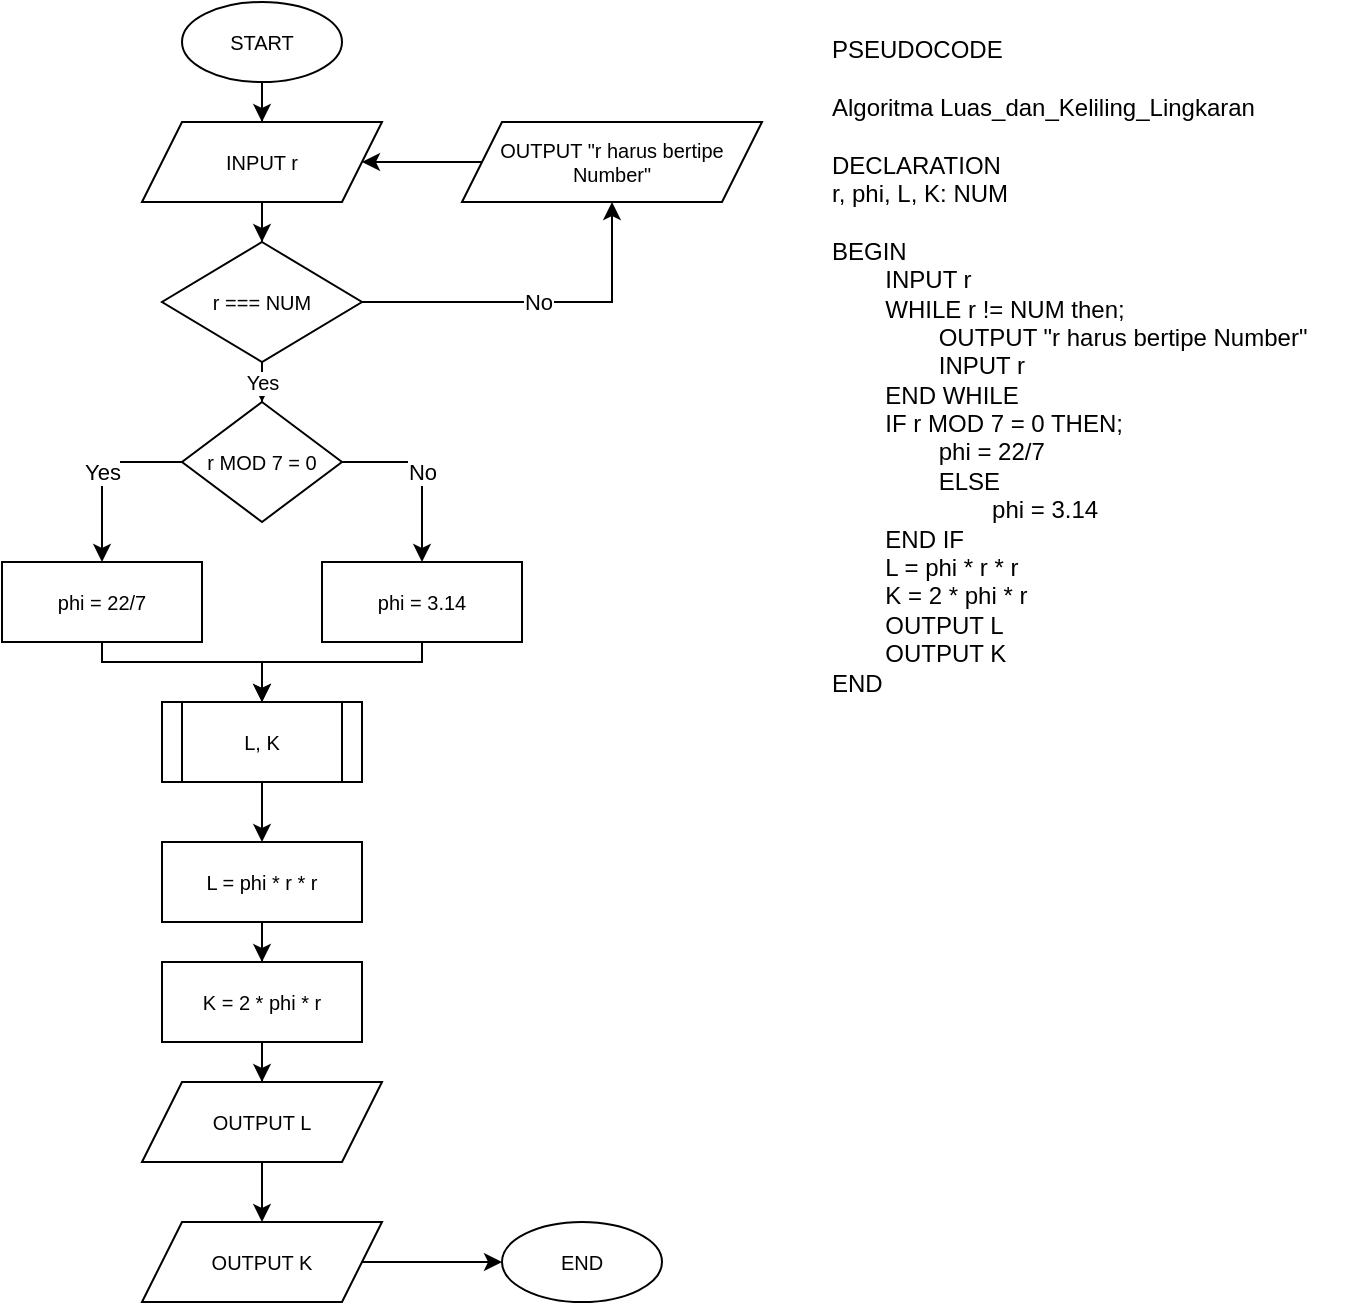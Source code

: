 <mxfile version="22.0.6" type="github" pages="2">
  <diagram name="Luas dan Keliling Lingkaran" id="As60NBWmITr6IcEahLj_">
    <mxGraphModel dx="1730" dy="470" grid="1" gridSize="10" guides="1" tooltips="1" connect="1" arrows="1" fold="1" page="1" pageScale="1" pageWidth="850" pageHeight="1100" math="0" shadow="0">
      <root>
        <mxCell id="0" />
        <mxCell id="1" parent="0" />
        <mxCell id="t3VwvEb-FSoNEl8GtmgG-22" style="edgeStyle=orthogonalEdgeStyle;rounded=0;orthogonalLoop=1;jettySize=auto;html=1;entryX=0.5;entryY=0;entryDx=0;entryDy=0;fontSize=10;" parent="1" source="t3VwvEb-FSoNEl8GtmgG-6" target="t3VwvEb-FSoNEl8GtmgG-13" edge="1">
          <mxGeometry relative="1" as="geometry" />
        </mxCell>
        <mxCell id="t3VwvEb-FSoNEl8GtmgG-6" value="START" style="ellipse;whiteSpace=wrap;html=1;fontSize=10;" parent="1" vertex="1">
          <mxGeometry x="80" y="10" width="80" height="40" as="geometry" />
        </mxCell>
        <mxCell id="t3VwvEb-FSoNEl8GtmgG-24" value="Yes" style="edgeStyle=orthogonalEdgeStyle;rounded=0;orthogonalLoop=1;jettySize=auto;html=1;entryX=0.5;entryY=0;entryDx=0;entryDy=0;fontSize=10;" parent="1" source="t3VwvEb-FSoNEl8GtmgG-8" target="t3VwvEb-FSoNEl8GtmgG-14" edge="1">
          <mxGeometry relative="1" as="geometry" />
        </mxCell>
        <mxCell id="t3VwvEb-FSoNEl8GtmgG-39" value="No" style="edgeStyle=orthogonalEdgeStyle;rounded=0;orthogonalLoop=1;jettySize=auto;html=1;entryX=0.5;entryY=1;entryDx=0;entryDy=0;" parent="1" source="t3VwvEb-FSoNEl8GtmgG-8" target="t3VwvEb-FSoNEl8GtmgG-37" edge="1">
          <mxGeometry relative="1" as="geometry" />
        </mxCell>
        <mxCell id="t3VwvEb-FSoNEl8GtmgG-8" value="r === NUM" style="rhombus;whiteSpace=wrap;html=1;fontSize=10;" parent="1" vertex="1">
          <mxGeometry x="70" y="130" width="100" height="60" as="geometry" />
        </mxCell>
        <mxCell id="t3VwvEb-FSoNEl8GtmgG-28" style="edgeStyle=orthogonalEdgeStyle;rounded=0;orthogonalLoop=1;jettySize=auto;html=1;entryX=0.5;entryY=0;entryDx=0;entryDy=0;fontSize=10;" parent="1" source="t3VwvEb-FSoNEl8GtmgG-10" target="t3VwvEb-FSoNEl8GtmgG-11" edge="1">
          <mxGeometry relative="1" as="geometry" />
        </mxCell>
        <mxCell id="t3VwvEb-FSoNEl8GtmgG-10" value="L = phi * r * r" style="rounded=0;whiteSpace=wrap;html=1;fontSize=10;" parent="1" vertex="1">
          <mxGeometry x="70" y="430" width="100" height="40" as="geometry" />
        </mxCell>
        <mxCell id="t3VwvEb-FSoNEl8GtmgG-29" style="edgeStyle=orthogonalEdgeStyle;rounded=0;orthogonalLoop=1;jettySize=auto;html=1;entryX=0.5;entryY=0;entryDx=0;entryDy=0;fontSize=10;" parent="1" source="t3VwvEb-FSoNEl8GtmgG-11" target="t3VwvEb-FSoNEl8GtmgG-12" edge="1">
          <mxGeometry relative="1" as="geometry" />
        </mxCell>
        <mxCell id="t3VwvEb-FSoNEl8GtmgG-11" value="K = 2 * phi * r" style="rounded=0;whiteSpace=wrap;html=1;fontSize=10;" parent="1" vertex="1">
          <mxGeometry x="70" y="490" width="100" height="40" as="geometry" />
        </mxCell>
        <mxCell id="Z4qwYL4u_Ih5AbIZj-c4-2" style="edgeStyle=orthogonalEdgeStyle;rounded=0;orthogonalLoop=1;jettySize=auto;html=1;entryX=0.5;entryY=0;entryDx=0;entryDy=0;" parent="1" source="t3VwvEb-FSoNEl8GtmgG-12" target="Z4qwYL4u_Ih5AbIZj-c4-1" edge="1">
          <mxGeometry relative="1" as="geometry" />
        </mxCell>
        <mxCell id="t3VwvEb-FSoNEl8GtmgG-12" value="OUTPUT L" style="shape=parallelogram;perimeter=parallelogramPerimeter;whiteSpace=wrap;html=1;fixedSize=1;fontSize=10;" parent="1" vertex="1">
          <mxGeometry x="60" y="550" width="120" height="40" as="geometry" />
        </mxCell>
        <mxCell id="t3VwvEb-FSoNEl8GtmgG-23" style="edgeStyle=orthogonalEdgeStyle;rounded=0;orthogonalLoop=1;jettySize=auto;html=1;entryX=0.5;entryY=0;entryDx=0;entryDy=0;fontSize=10;" parent="1" source="t3VwvEb-FSoNEl8GtmgG-13" target="t3VwvEb-FSoNEl8GtmgG-8" edge="1">
          <mxGeometry relative="1" as="geometry" />
        </mxCell>
        <mxCell id="t3VwvEb-FSoNEl8GtmgG-13" value="INPUT r" style="shape=parallelogram;perimeter=parallelogramPerimeter;whiteSpace=wrap;html=1;fixedSize=1;fontSize=10;" parent="1" vertex="1">
          <mxGeometry x="60" y="70" width="120" height="40" as="geometry" />
        </mxCell>
        <mxCell id="Z4qwYL4u_Ih5AbIZj-c4-7" value="Yes" style="edgeStyle=orthogonalEdgeStyle;rounded=0;orthogonalLoop=1;jettySize=auto;html=1;entryX=0.5;entryY=0;entryDx=0;entryDy=0;" parent="1" source="t3VwvEb-FSoNEl8GtmgG-14" target="Z4qwYL4u_Ih5AbIZj-c4-5" edge="1">
          <mxGeometry relative="1" as="geometry">
            <Array as="points">
              <mxPoint x="40" y="240" />
            </Array>
          </mxGeometry>
        </mxCell>
        <mxCell id="Z4qwYL4u_Ih5AbIZj-c4-8" value="No" style="edgeStyle=orthogonalEdgeStyle;rounded=0;orthogonalLoop=1;jettySize=auto;html=1;entryX=0.5;entryY=0;entryDx=0;entryDy=0;" parent="1" source="t3VwvEb-FSoNEl8GtmgG-14" target="Z4qwYL4u_Ih5AbIZj-c4-6" edge="1">
          <mxGeometry relative="1" as="geometry">
            <Array as="points">
              <mxPoint x="200" y="240" />
            </Array>
          </mxGeometry>
        </mxCell>
        <mxCell id="t3VwvEb-FSoNEl8GtmgG-14" value="r MOD 7 = 0" style="rhombus;whiteSpace=wrap;html=1;fontSize=10;" parent="1" vertex="1">
          <mxGeometry x="80" y="210" width="80" height="60" as="geometry" />
        </mxCell>
        <mxCell id="t3VwvEb-FSoNEl8GtmgG-21" value="END" style="ellipse;whiteSpace=wrap;html=1;fontSize=10;" parent="1" vertex="1">
          <mxGeometry x="240" y="620" width="80" height="40" as="geometry" />
        </mxCell>
        <mxCell id="t3VwvEb-FSoNEl8GtmgG-34" style="edgeStyle=orthogonalEdgeStyle;rounded=0;orthogonalLoop=1;jettySize=auto;html=1;entryX=0.5;entryY=0;entryDx=0;entryDy=0;fontSize=10;" parent="1" source="t3VwvEb-FSoNEl8GtmgG-31" target="t3VwvEb-FSoNEl8GtmgG-10" edge="1">
          <mxGeometry relative="1" as="geometry" />
        </mxCell>
        <mxCell id="t3VwvEb-FSoNEl8GtmgG-31" value="L, K" style="shape=process;whiteSpace=wrap;html=1;backgroundOutline=1;fontSize=10;" parent="1" vertex="1">
          <mxGeometry x="70" y="360" width="100" height="40" as="geometry" />
        </mxCell>
        <mxCell id="t3VwvEb-FSoNEl8GtmgG-40" style="edgeStyle=orthogonalEdgeStyle;rounded=0;orthogonalLoop=1;jettySize=auto;html=1;entryX=1;entryY=0.5;entryDx=0;entryDy=0;" parent="1" source="t3VwvEb-FSoNEl8GtmgG-37" target="t3VwvEb-FSoNEl8GtmgG-13" edge="1">
          <mxGeometry relative="1" as="geometry" />
        </mxCell>
        <mxCell id="t3VwvEb-FSoNEl8GtmgG-37" value="OUTPUT &quot;r harus bertipe Number&quot;" style="shape=parallelogram;perimeter=parallelogramPerimeter;whiteSpace=wrap;html=1;fixedSize=1;fontSize=10;" parent="1" vertex="1">
          <mxGeometry x="220" y="70" width="150" height="40" as="geometry" />
        </mxCell>
        <mxCell id="t3VwvEb-FSoNEl8GtmgG-43" value="PSEUDOCODE&lt;br&gt;&lt;br&gt;&lt;div&gt;Algoritma Luas_dan_Keliling_Lingkaran&lt;/div&gt;&lt;div&gt;&lt;br&gt;&lt;/div&gt;&lt;div&gt;DECLARATION&lt;/div&gt;&lt;div&gt;r, phi, L, K: NUM&lt;/div&gt;&lt;div&gt;&lt;br&gt;&lt;/div&gt;&lt;div&gt;BEGIN&lt;/div&gt;&lt;div&gt;&lt;span style=&quot;white-space: pre;&quot;&gt;&#x9;&lt;/span&gt;INPUT r&lt;/div&gt;&lt;div&gt;&lt;span style=&quot;white-space: pre;&quot;&gt;&#x9;&lt;/span&gt;WHILE&amp;nbsp;r != NUM then;&lt;/div&gt;&lt;div&gt;&lt;span style=&quot;&quot;&gt;&lt;span style=&quot;&quot;&gt;&lt;span style=&quot;white-space: pre;&quot;&gt;&amp;nbsp;&amp;nbsp;&amp;nbsp;&amp;nbsp;&lt;span style=&quot;white-space: pre;&quot;&gt;&#x9;&lt;span style=&quot;white-space: pre;&quot;&gt;&#x9;&lt;/span&gt;&lt;/span&gt;&lt;/span&gt;&lt;/span&gt;OUTPUT &quot;r harus bertipe Number&quot;&lt;/span&gt;&lt;/div&gt;&lt;div&gt;&lt;span style=&quot;&quot;&gt;&lt;span style=&quot;white-space: pre;&quot;&gt;&#x9;&lt;span style=&quot;white-space: pre;&quot;&gt;&#x9;&lt;/span&gt;I&lt;/span&gt;NPUT r&lt;br&gt;&lt;/span&gt;&lt;/div&gt;&lt;div&gt;&lt;span style=&quot;&quot;&gt;&lt;span style=&quot;white-space: pre;&quot;&gt;&#x9;&lt;/span&gt;END WHILE&lt;/span&gt;&lt;/div&gt;&lt;div&gt;&lt;span style=&quot;&quot;&gt;&lt;span style=&quot;&quot;&gt;&lt;span style=&quot;white-space: pre;&quot;&gt;&amp;nbsp;&amp;nbsp;&amp;nbsp;&amp;nbsp;&lt;span style=&quot;white-space: pre;&quot;&gt;&#x9;&lt;/span&gt;&lt;/span&gt;&lt;/span&gt;IF r MOD 7 = 0 THEN;&lt;/span&gt;&lt;/div&gt;&lt;div&gt;&lt;span style=&quot;&quot;&gt;&lt;span style=&quot;&quot;&gt;&lt;span style=&quot;white-space: pre;&quot;&gt;&amp;nbsp;&amp;nbsp;&amp;nbsp;&amp;nbsp;&lt;/span&gt;&lt;span style=&quot;white-space: pre;&quot;&gt;&amp;nbsp;&amp;nbsp;&amp;nbsp;&amp;nbsp;&lt;span style=&quot;white-space: pre;&quot;&gt;&#x9;&lt;/span&gt;phi &lt;/span&gt;&lt;/span&gt;= 22/7&lt;/span&gt;&lt;/div&gt;&lt;div&gt;&lt;span style=&quot;&quot;&gt;&lt;span style=&quot;&quot;&gt;&lt;span style=&quot;white-space: pre;&quot;&gt;&amp;nbsp;&amp;nbsp;&amp;nbsp;&amp;nbsp;&lt;/span&gt;&lt;span style=&quot;white-space: pre;&quot;&gt;&amp;nbsp;&amp;nbsp;&amp;nbsp;&amp;nbsp;&lt;span style=&quot;white-space: pre;&quot;&gt;&#x9;&lt;/span&gt;ELSE&lt;/span&gt;&lt;/span&gt;&lt;/span&gt;&lt;/div&gt;&lt;div&gt;&lt;span style=&quot;&quot;&gt;&lt;span style=&quot;&quot;&gt;&lt;span style=&quot;white-space: pre;&quot;&gt;&amp;nbsp;&amp;nbsp;&amp;nbsp;&amp;nbsp;&lt;/span&gt;&lt;span style=&quot;white-space: pre;&quot;&gt;&amp;nbsp;&amp;nbsp;&amp;nbsp;&amp;nbsp;&lt;/span&gt;&lt;span style=&quot;white-space: pre;&quot;&gt;&amp;nbsp;&amp;nbsp;&amp;nbsp;&amp;nbsp;&lt;span style=&quot;white-space: pre;&quot;&gt;&lt;span style=&quot;white-space: pre;&quot;&gt;&#x9;&lt;span style=&quot;white-space: pre;&quot;&gt;&#x9;&lt;/span&gt;&lt;/span&gt;&lt;/span&gt;phi&lt;/span&gt;&lt;/span&gt;&amp;nbsp;= 3.14&lt;/span&gt;&lt;/div&gt;&lt;div&gt;&lt;span style=&quot;&quot;&gt;&lt;span style=&quot;&quot;&gt;&lt;span style=&quot;white-space: pre;&quot;&gt;&amp;nbsp;&amp;nbsp;&amp;nbsp;&amp;nbsp;&lt;span style=&quot;white-space: pre;&quot;&gt;&#x9;&lt;/span&gt;&lt;/span&gt;&lt;/span&gt;END IF&lt;/span&gt;&lt;/div&gt;&lt;div&gt;&lt;span style=&quot;&quot;&gt;&lt;span style=&quot;white-space: pre;&quot;&gt;&#x9;&lt;/span&gt;L = phi * r * r&lt;/span&gt;&lt;/div&gt;&lt;div&gt;&lt;span style=&quot;&quot;&gt;&lt;span style=&quot;white-space: pre;&quot;&gt;&#x9;&lt;/span&gt;K = 2 * phi * r&lt;/span&gt;&lt;/div&gt;&lt;div&gt;&lt;span style=&quot;&quot;&gt;&lt;span style=&quot;white-space: pre;&quot;&gt;&#x9;&lt;/span&gt;OUTPUT L&lt;/span&gt;&lt;/div&gt;&lt;div&gt;&lt;span style=&quot;&quot;&gt;&lt;span style=&quot;white-space: pre;&quot;&gt;&#x9;&lt;/span&gt;OUTPUT K&lt;/span&gt;&lt;/div&gt;&lt;div&gt;END&lt;/div&gt;" style="text;html=1;align=left;verticalAlign=top;resizable=0;points=[];autosize=1;strokeColor=none;fillColor=none;" parent="1" vertex="1">
          <mxGeometry x="403" y="20" width="260" height="340" as="geometry" />
        </mxCell>
        <mxCell id="Z4qwYL4u_Ih5AbIZj-c4-3" style="edgeStyle=orthogonalEdgeStyle;rounded=0;orthogonalLoop=1;jettySize=auto;html=1;entryX=0;entryY=0.5;entryDx=0;entryDy=0;" parent="1" source="Z4qwYL4u_Ih5AbIZj-c4-1" target="t3VwvEb-FSoNEl8GtmgG-21" edge="1">
          <mxGeometry relative="1" as="geometry" />
        </mxCell>
        <mxCell id="Z4qwYL4u_Ih5AbIZj-c4-1" value="OUTPUT K" style="shape=parallelogram;perimeter=parallelogramPerimeter;whiteSpace=wrap;html=1;fixedSize=1;fontSize=10;" parent="1" vertex="1">
          <mxGeometry x="60" y="620" width="120" height="40" as="geometry" />
        </mxCell>
        <mxCell id="Z4qwYL4u_Ih5AbIZj-c4-9" style="edgeStyle=orthogonalEdgeStyle;rounded=0;orthogonalLoop=1;jettySize=auto;html=1;entryX=0.5;entryY=0;entryDx=0;entryDy=0;" parent="1" source="Z4qwYL4u_Ih5AbIZj-c4-5" target="t3VwvEb-FSoNEl8GtmgG-31" edge="1">
          <mxGeometry relative="1" as="geometry">
            <Array as="points">
              <mxPoint x="40" y="340" />
              <mxPoint x="120" y="340" />
            </Array>
          </mxGeometry>
        </mxCell>
        <mxCell id="Z4qwYL4u_Ih5AbIZj-c4-5" value="phi = 22/7" style="rounded=0;whiteSpace=wrap;html=1;fontSize=10;" parent="1" vertex="1">
          <mxGeometry x="-10" y="290" width="100" height="40" as="geometry" />
        </mxCell>
        <mxCell id="Z4qwYL4u_Ih5AbIZj-c4-10" style="edgeStyle=orthogonalEdgeStyle;rounded=0;orthogonalLoop=1;jettySize=auto;html=1;entryX=0.5;entryY=0;entryDx=0;entryDy=0;" parent="1" source="Z4qwYL4u_Ih5AbIZj-c4-6" target="t3VwvEb-FSoNEl8GtmgG-31" edge="1">
          <mxGeometry relative="1" as="geometry">
            <Array as="points">
              <mxPoint x="200" y="340" />
              <mxPoint x="120" y="340" />
            </Array>
          </mxGeometry>
        </mxCell>
        <mxCell id="Z4qwYL4u_Ih5AbIZj-c4-6" value="phi = 3.14" style="rounded=0;whiteSpace=wrap;html=1;fontSize=10;" parent="1" vertex="1">
          <mxGeometry x="150" y="290" width="100" height="40" as="geometry" />
        </mxCell>
      </root>
    </mxGraphModel>
  </diagram>
  <diagram id="wqfmr4jOKLkk4H2hwCI8" name="Luas Permukaan Dadu">
    <mxGraphModel dx="880" dy="470" grid="1" gridSize="10" guides="1" tooltips="1" connect="1" arrows="1" fold="1" page="1" pageScale="1" pageWidth="850" pageHeight="1100" math="0" shadow="0">
      <root>
        <mxCell id="0" />
        <mxCell id="1" parent="0" />
        <mxCell id="BpDKCNNtxmS4av3gsoay-1" style="edgeStyle=orthogonalEdgeStyle;rounded=0;orthogonalLoop=1;jettySize=auto;html=1;entryX=0.5;entryY=0;entryDx=0;entryDy=0;fontSize=10;" parent="1" source="BpDKCNNtxmS4av3gsoay-2" target="BpDKCNNtxmS4av3gsoay-6" edge="1">
          <mxGeometry relative="1" as="geometry" />
        </mxCell>
        <mxCell id="BpDKCNNtxmS4av3gsoay-2" value="START" style="ellipse;whiteSpace=wrap;html=1;fontSize=10;" parent="1" vertex="1">
          <mxGeometry x="80" y="10" width="80" height="40" as="geometry" />
        </mxCell>
        <mxCell id="BpDKCNNtxmS4av3gsoay-3" value="NO" style="edgeStyle=orthogonalEdgeStyle;rounded=0;orthogonalLoop=1;jettySize=auto;html=1;entryX=0.5;entryY=1;entryDx=0;entryDy=0;" parent="1" source="BpDKCNNtxmS4av3gsoay-4" target="BpDKCNNtxmS4av3gsoay-9" edge="1">
          <mxGeometry relative="1" as="geometry" />
        </mxCell>
        <mxCell id="Ms2kodBLVWQleoR4uPTW-5" value="YES" style="edgeStyle=orthogonalEdgeStyle;rounded=0;orthogonalLoop=1;jettySize=auto;html=1;entryX=0.5;entryY=0;entryDx=0;entryDy=0;" parent="1" source="BpDKCNNtxmS4av3gsoay-4" target="Ms2kodBLVWQleoR4uPTW-4" edge="1">
          <mxGeometry relative="1" as="geometry" />
        </mxCell>
        <mxCell id="BpDKCNNtxmS4av3gsoay-4" value="s === NUM" style="rhombus;whiteSpace=wrap;html=1;fontSize=10;" parent="1" vertex="1">
          <mxGeometry x="70" y="130" width="100" height="60" as="geometry" />
        </mxCell>
        <mxCell id="BpDKCNNtxmS4av3gsoay-5" style="edgeStyle=orthogonalEdgeStyle;rounded=0;orthogonalLoop=1;jettySize=auto;html=1;entryX=0.5;entryY=0;entryDx=0;entryDy=0;fontSize=10;" parent="1" source="BpDKCNNtxmS4av3gsoay-6" target="BpDKCNNtxmS4av3gsoay-4" edge="1">
          <mxGeometry relative="1" as="geometry" />
        </mxCell>
        <mxCell id="BpDKCNNtxmS4av3gsoay-6" value="INPUT s" style="shape=parallelogram;perimeter=parallelogramPerimeter;whiteSpace=wrap;html=1;fixedSize=1;fontSize=10;" parent="1" vertex="1">
          <mxGeometry x="60" y="70" width="120" height="40" as="geometry" />
        </mxCell>
        <mxCell id="BpDKCNNtxmS4av3gsoay-8" style="edgeStyle=orthogonalEdgeStyle;rounded=0;orthogonalLoop=1;jettySize=auto;html=1;entryX=1;entryY=0.5;entryDx=0;entryDy=0;" parent="1" source="BpDKCNNtxmS4av3gsoay-9" target="BpDKCNNtxmS4av3gsoay-6" edge="1">
          <mxGeometry relative="1" as="geometry" />
        </mxCell>
        <mxCell id="BpDKCNNtxmS4av3gsoay-9" value="OUTPUT &quot;s harus bertipe Number&quot;" style="shape=parallelogram;perimeter=parallelogramPerimeter;whiteSpace=wrap;html=1;fixedSize=1;fontSize=10;" parent="1" vertex="1">
          <mxGeometry x="220" y="70" width="150" height="40" as="geometry" />
        </mxCell>
        <mxCell id="Ms2kodBLVWQleoR4uPTW-7" style="edgeStyle=orthogonalEdgeStyle;rounded=0;orthogonalLoop=1;jettySize=auto;html=1;entryX=0.5;entryY=0;entryDx=0;entryDy=0;" parent="1" source="Ms2kodBLVWQleoR4uPTW-1" target="Ms2kodBLVWQleoR4uPTW-2" edge="1">
          <mxGeometry relative="1" as="geometry" />
        </mxCell>
        <mxCell id="Ms2kodBLVWQleoR4uPTW-1" value="LP = 6 * s * s" style="rounded=0;whiteSpace=wrap;html=1;fontSize=10;" parent="1" vertex="1">
          <mxGeometry x="70" y="280" width="100" height="40" as="geometry" />
        </mxCell>
        <mxCell id="Ms2kodBLVWQleoR4uPTW-8" style="edgeStyle=orthogonalEdgeStyle;rounded=0;orthogonalLoop=1;jettySize=auto;html=1;entryX=0.5;entryY=0;entryDx=0;entryDy=0;" parent="1" source="Ms2kodBLVWQleoR4uPTW-2" target="Ms2kodBLVWQleoR4uPTW-3" edge="1">
          <mxGeometry relative="1" as="geometry" />
        </mxCell>
        <mxCell id="Ms2kodBLVWQleoR4uPTW-2" value="OUTPUT LP" style="shape=parallelogram;perimeter=parallelogramPerimeter;whiteSpace=wrap;html=1;fixedSize=1;fontSize=10;" parent="1" vertex="1">
          <mxGeometry x="60" y="350" width="120" height="40" as="geometry" />
        </mxCell>
        <mxCell id="Ms2kodBLVWQleoR4uPTW-3" value="End" style="ellipse;whiteSpace=wrap;html=1;fontSize=10;" parent="1" vertex="1">
          <mxGeometry x="80" y="410" width="80" height="40" as="geometry" />
        </mxCell>
        <mxCell id="Ms2kodBLVWQleoR4uPTW-6" style="edgeStyle=orthogonalEdgeStyle;rounded=0;orthogonalLoop=1;jettySize=auto;html=1;entryX=0.5;entryY=0;entryDx=0;entryDy=0;" parent="1" source="Ms2kodBLVWQleoR4uPTW-4" target="Ms2kodBLVWQleoR4uPTW-1" edge="1">
          <mxGeometry relative="1" as="geometry" />
        </mxCell>
        <mxCell id="Ms2kodBLVWQleoR4uPTW-4" value="LP" style="shape=process;whiteSpace=wrap;html=1;backgroundOutline=1;fontSize=10;" parent="1" vertex="1">
          <mxGeometry x="70" y="210" width="100" height="40" as="geometry" />
        </mxCell>
        <mxCell id="Ms2kodBLVWQleoR4uPTW-10" value="PSEUDOCODE&lt;br&gt;&lt;div&gt;Algoritma Luas_Permukaan_Dadu&lt;/div&gt;&lt;div&gt;&lt;br&gt;&lt;/div&gt;&lt;div&gt;DECLARATION&lt;/div&gt;&lt;div&gt;s, LP: NUM&lt;/div&gt;&lt;div&gt;&lt;br&gt;&lt;/div&gt;&lt;div&gt;BEGIN&lt;/div&gt;&lt;div&gt;&lt;br&gt;&lt;/div&gt;&lt;div&gt;&lt;span style=&quot;&quot;&gt;&lt;span style=&quot;white-space: pre;&quot;&gt;&amp;nbsp;&amp;nbsp;&amp;nbsp;&amp;nbsp;&lt;/span&gt;&lt;/span&gt;INPUT s&lt;span style=&quot;&quot;&gt;&lt;/span&gt;&lt;/div&gt;&lt;div&gt;&lt;span style=&quot;&quot;&gt;&lt;span style=&quot;white-space: pre;&quot;&gt;&amp;nbsp;&amp;nbsp;&amp;nbsp;&amp;nbsp;&lt;/span&gt;&lt;/span&gt;&lt;span style=&quot;&quot;&gt;&lt;span style=&quot;white-space: pre;&quot;&gt;&amp;nbsp;&amp;nbsp;&amp;nbsp;&amp;nbsp;&lt;/span&gt;&lt;/span&gt;WHILE&amp;nbsp;r != NUM then;&lt;/div&gt;&lt;div style=&quot;border-color: var(--border-color);&quot;&gt;&lt;span style=&quot;border-color: var(--border-color);&quot;&gt;&lt;span style=&quot;border-color: var(--border-color);&quot;&gt;&lt;span style=&quot;border-color: var(--border-color);&quot;&gt;&amp;nbsp;&amp;nbsp;&amp;nbsp;&amp;nbsp;&lt;span style=&quot;border-color: var(--border-color);&quot;&gt;&lt;span style=&quot;white-space: pre;&quot;&gt;&amp;nbsp;&amp;nbsp;&amp;nbsp;&amp;nbsp;&lt;/span&gt;&lt;span style=&quot;border-color: var(--border-color);&quot;&gt;&lt;span style=&quot;white-space: pre;&quot;&gt;&amp;nbsp;&amp;nbsp;&amp;nbsp;&amp;nbsp;&lt;/span&gt;&lt;/span&gt;&lt;/span&gt;&lt;/span&gt;&lt;/span&gt;OUTPUT &quot;s harus bertipe Number&quot;&lt;/span&gt;&lt;/div&gt;&lt;div style=&quot;border-color: var(--border-color);&quot;&gt;&lt;span style=&quot;border-color: var(--border-color);&quot;&gt;&lt;span style=&quot;border-color: var(--border-color);&quot;&gt;&lt;span style=&quot;white-space: pre;&quot;&gt;&amp;nbsp;&amp;nbsp;&amp;nbsp;&amp;nbsp;&lt;/span&gt;&lt;span style=&quot;border-color: var(--border-color);&quot;&gt;&lt;span style=&quot;white-space: pre;&quot;&gt;&amp;nbsp;&amp;nbsp;&amp;nbsp;&amp;nbsp;    &lt;/span&gt;&lt;/span&gt;I&lt;/span&gt;NPUT r&lt;br style=&quot;border-color: var(--border-color);&quot;&gt;&lt;/span&gt;&lt;/div&gt;&lt;div style=&quot;border-color: var(--border-color);&quot;&gt;&lt;span style=&quot;border-color: var(--border-color);&quot;&gt;&lt;span style=&quot;border-color: var(--border-color);&quot;&gt;&lt;span style=&quot;white-space: pre;&quot;&gt;&amp;nbsp;&amp;nbsp;&amp;nbsp;&amp;nbsp;&lt;span style=&quot;white-space: pre;&quot;&gt;&#x9;&lt;/span&gt;&lt;/span&gt;&lt;/span&gt;END WHILE&lt;/span&gt;&lt;/div&gt;&lt;div&gt;&lt;span style=&quot;&quot;&gt;&lt;span style=&quot;&quot;&gt;&lt;span style=&quot;&quot;&gt;&amp;nbsp;&amp;nbsp;&amp;nbsp;&amp;nbsp;&lt;/span&gt;&lt;span style=&quot;&quot;&gt;&amp;nbsp;&amp;nbsp;&amp;nbsp;&amp;nbsp;&lt;/span&gt;&lt;/span&gt;LP = 6 * s * s&lt;/span&gt;&lt;/div&gt;&lt;div&gt;&lt;span style=&quot;&quot;&gt;&lt;span style=&quot;&quot;&gt;&lt;span style=&quot;&quot;&gt;&amp;nbsp;&amp;nbsp;&amp;nbsp;&amp;nbsp;&lt;span style=&quot;&quot;&gt;&lt;span style=&quot;white-space: pre;&quot;&gt;&amp;nbsp;&amp;nbsp;&amp;nbsp;&amp;nbsp;&lt;/span&gt;&lt;/span&gt;&lt;/span&gt;&lt;/span&gt;OUTPUT LP&lt;br&gt;&lt;/span&gt;&lt;/div&gt;&lt;div&gt;&lt;/div&gt;&lt;div&gt;&lt;br&gt;&lt;/div&gt;&lt;div&gt;END&lt;/div&gt;" style="text;html=1;align=left;verticalAlign=top;resizable=0;points=[];autosize=1;strokeColor=none;fillColor=none;" parent="1" vertex="1">
          <mxGeometry x="395" y="48" width="250" height="260" as="geometry" />
        </mxCell>
      </root>
    </mxGraphModel>
  </diagram>
</mxfile>
